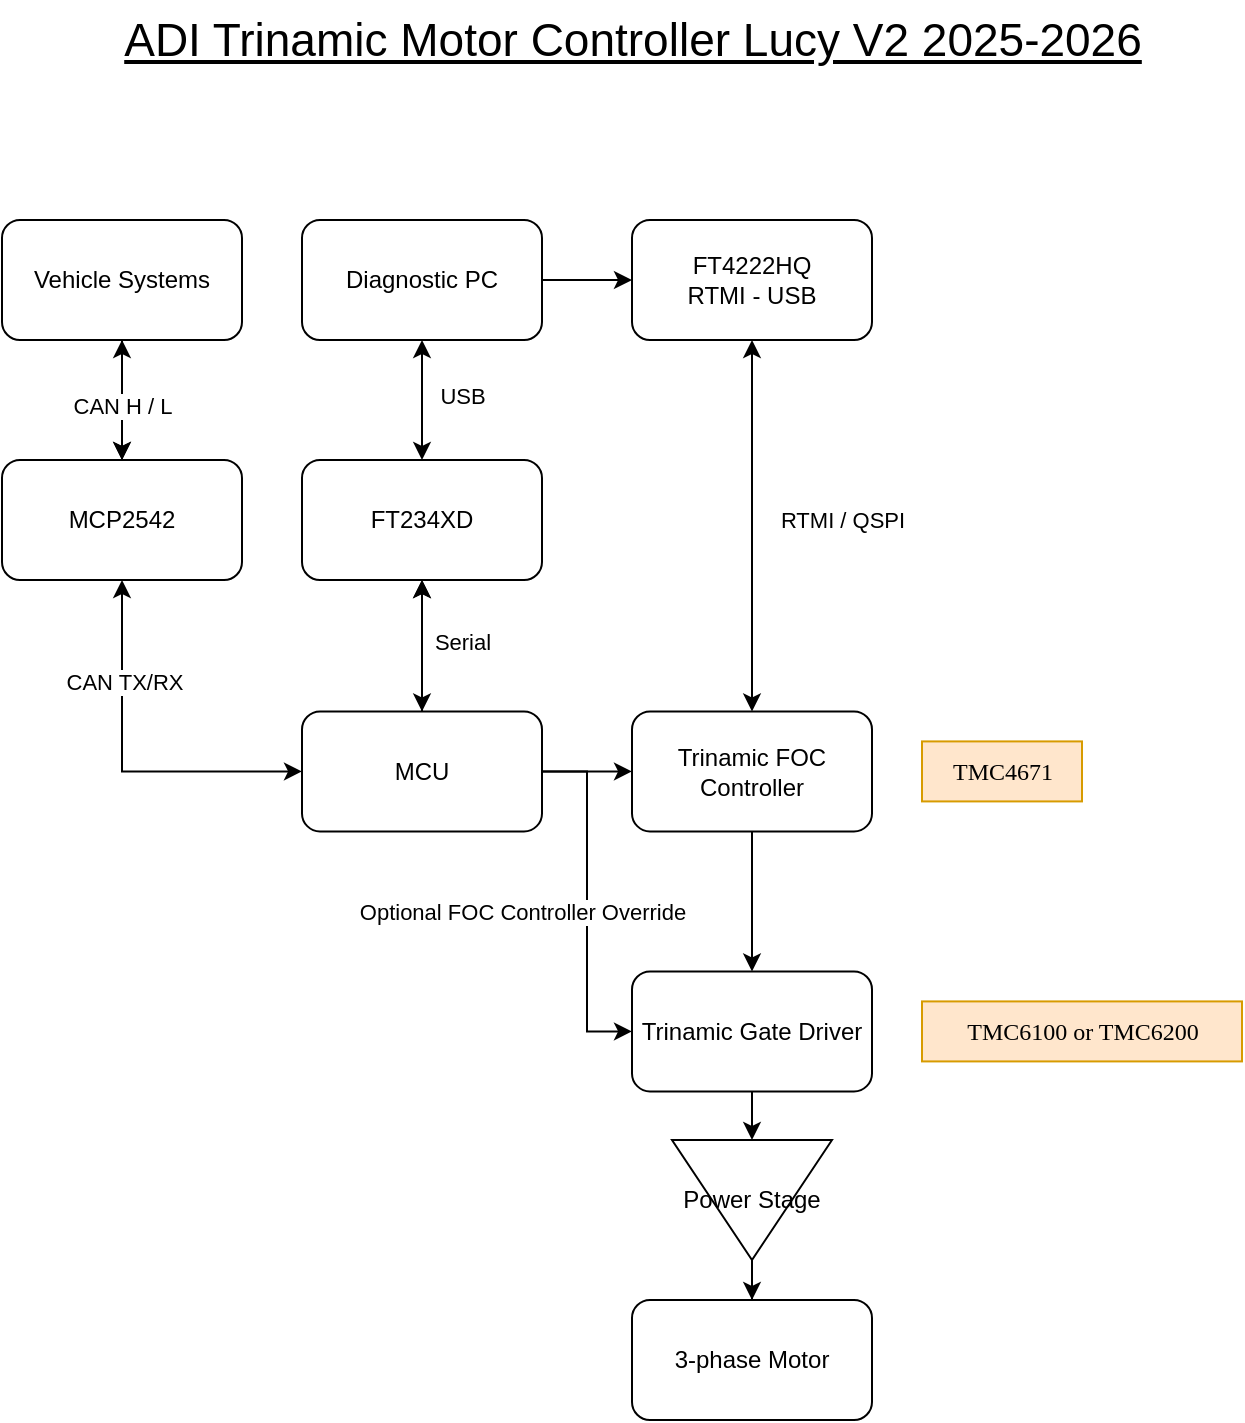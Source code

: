 <mxfile version="24.2.5" type="device">
  <diagram name="Page-1" id="ddhYvhvrO2799UlX6_iq">
    <mxGraphModel dx="1292" dy="986" grid="1" gridSize="10" guides="1" tooltips="1" connect="1" arrows="1" fold="1" page="1" pageScale="1" pageWidth="850" pageHeight="1100" math="0" shadow="0">
      <root>
        <mxCell id="0" />
        <mxCell id="1" parent="0" />
        <mxCell id="fInMuXzbxpinClQJHzNa-1" value="ADI Trinamic Motor Controller Lucy V2 2025-2026" style="text;html=1;align=center;verticalAlign=middle;resizable=0;points=[];autosize=1;strokeColor=none;fillColor=none;fontSize=23;fontStyle=4" vertex="1" parent="1">
          <mxGeometry x="160" y="70" width="530" height="40" as="geometry" />
        </mxCell>
        <mxCell id="fInMuXzbxpinClQJHzNa-4" value="" style="edgeStyle=orthogonalEdgeStyle;rounded=0;orthogonalLoop=1;jettySize=auto;html=1;" edge="1" parent="1" source="fInMuXzbxpinClQJHzNa-2" target="fInMuXzbxpinClQJHzNa-3">
          <mxGeometry relative="1" as="geometry" />
        </mxCell>
        <mxCell id="fInMuXzbxpinClQJHzNa-12" style="edgeStyle=orthogonalEdgeStyle;rounded=0;orthogonalLoop=1;jettySize=auto;html=1;entryX=0;entryY=0.5;entryDx=0;entryDy=0;" edge="1" parent="1" source="fInMuXzbxpinClQJHzNa-2" target="fInMuXzbxpinClQJHzNa-5">
          <mxGeometry relative="1" as="geometry" />
        </mxCell>
        <mxCell id="fInMuXzbxpinClQJHzNa-13" value="Optional FOC Controller Override" style="edgeLabel;html=1;align=center;verticalAlign=middle;resizable=0;points=[];" vertex="1" connectable="0" parent="fInMuXzbxpinClQJHzNa-12">
          <mxGeometry x="-0.037" y="-2" relative="1" as="geometry">
            <mxPoint x="-31" y="8" as="offset" />
          </mxGeometry>
        </mxCell>
        <mxCell id="fInMuXzbxpinClQJHzNa-23" value="" style="edgeStyle=orthogonalEdgeStyle;rounded=0;orthogonalLoop=1;jettySize=auto;html=1;" edge="1" parent="1" source="fInMuXzbxpinClQJHzNa-2" target="fInMuXzbxpinClQJHzNa-19">
          <mxGeometry relative="1" as="geometry" />
        </mxCell>
        <mxCell id="fInMuXzbxpinClQJHzNa-2" value="MCU" style="rounded=1;whiteSpace=wrap;html=1;" vertex="1" parent="1">
          <mxGeometry x="260" y="425.71" width="120" height="60" as="geometry" />
        </mxCell>
        <mxCell id="fInMuXzbxpinClQJHzNa-6" value="" style="edgeStyle=orthogonalEdgeStyle;rounded=0;orthogonalLoop=1;jettySize=auto;html=1;" edge="1" parent="1" source="fInMuXzbxpinClQJHzNa-3" target="fInMuXzbxpinClQJHzNa-5">
          <mxGeometry relative="1" as="geometry" />
        </mxCell>
        <mxCell id="fInMuXzbxpinClQJHzNa-3" value="Trinamic FOC Controller" style="rounded=1;whiteSpace=wrap;html=1;" vertex="1" parent="1">
          <mxGeometry x="425" y="425.71" width="120" height="60" as="geometry" />
        </mxCell>
        <mxCell id="fInMuXzbxpinClQJHzNa-8" value="" style="edgeStyle=orthogonalEdgeStyle;rounded=0;orthogonalLoop=1;jettySize=auto;html=1;" edge="1" parent="1" source="fInMuXzbxpinClQJHzNa-27" target="fInMuXzbxpinClQJHzNa-7">
          <mxGeometry relative="1" as="geometry" />
        </mxCell>
        <mxCell id="fInMuXzbxpinClQJHzNa-5" value="Trinamic Gate Driver" style="rounded=1;whiteSpace=wrap;html=1;" vertex="1" parent="1">
          <mxGeometry x="425" y="555.71" width="120" height="60" as="geometry" />
        </mxCell>
        <mxCell id="fInMuXzbxpinClQJHzNa-7" value="3-phase Motor" style="rounded=1;whiteSpace=wrap;html=1;" vertex="1" parent="1">
          <mxGeometry x="425" y="720" width="120" height="60" as="geometry" />
        </mxCell>
        <mxCell id="fInMuXzbxpinClQJHzNa-9" value="TMC6100 or TMC6200" style="text;align=center;verticalAlign=middle;resizable=0;points=[];autosize=1;strokeColor=#d79b00;fillColor=#ffe6cc;fontFamily=Verdana;textShadow=0;html=1;horizontal=1;" vertex="1" parent="1">
          <mxGeometry x="570" y="570.71" width="160" height="30" as="geometry" />
        </mxCell>
        <mxCell id="fInMuXzbxpinClQJHzNa-11" value="TMC4671" style="text;align=center;verticalAlign=middle;resizable=0;points=[];autosize=1;strokeColor=#d79b00;fillColor=#ffe6cc;fontFamily=Verdana;textShadow=0;html=1;horizontal=1;" vertex="1" parent="1">
          <mxGeometry x="570" y="440.71" width="80" height="30" as="geometry" />
        </mxCell>
        <mxCell id="fInMuXzbxpinClQJHzNa-15" value="" style="edgeStyle=orthogonalEdgeStyle;rounded=0;orthogonalLoop=1;jettySize=auto;html=1;startArrow=classic;startFill=1;" edge="1" parent="1" source="fInMuXzbxpinClQJHzNa-14" target="fInMuXzbxpinClQJHzNa-3">
          <mxGeometry relative="1" as="geometry" />
        </mxCell>
        <mxCell id="fInMuXzbxpinClQJHzNa-24" value="RTMI / QSPI" style="edgeLabel;html=1;align=center;verticalAlign=middle;resizable=0;points=[];" vertex="1" connectable="0" parent="fInMuXzbxpinClQJHzNa-15">
          <mxGeometry x="-0.046" y="-4" relative="1" as="geometry">
            <mxPoint x="49" y="1" as="offset" />
          </mxGeometry>
        </mxCell>
        <mxCell id="fInMuXzbxpinClQJHzNa-14" value="FT4222HQ&lt;div&gt;RTMI - USB&lt;/div&gt;" style="rounded=1;whiteSpace=wrap;html=1;" vertex="1" parent="1">
          <mxGeometry x="425" y="180" width="120" height="60" as="geometry" />
        </mxCell>
        <mxCell id="fInMuXzbxpinClQJHzNa-17" value="" style="edgeStyle=orthogonalEdgeStyle;rounded=0;orthogonalLoop=1;jettySize=auto;html=1;" edge="1" parent="1" source="fInMuXzbxpinClQJHzNa-16" target="fInMuXzbxpinClQJHzNa-14">
          <mxGeometry relative="1" as="geometry" />
        </mxCell>
        <mxCell id="fInMuXzbxpinClQJHzNa-22" value="" style="edgeStyle=orthogonalEdgeStyle;rounded=0;orthogonalLoop=1;jettySize=auto;html=1;startArrow=classic;startFill=1;" edge="1" parent="1" source="fInMuXzbxpinClQJHzNa-16" target="fInMuXzbxpinClQJHzNa-19">
          <mxGeometry relative="1" as="geometry" />
        </mxCell>
        <mxCell id="fInMuXzbxpinClQJHzNa-25" value="USB" style="edgeLabel;html=1;align=center;verticalAlign=middle;resizable=0;points=[];" vertex="1" connectable="0" parent="fInMuXzbxpinClQJHzNa-22">
          <mxGeometry x="-0.25" y="-3" relative="1" as="geometry">
            <mxPoint x="23" y="5" as="offset" />
          </mxGeometry>
        </mxCell>
        <mxCell id="fInMuXzbxpinClQJHzNa-16" value="Diagnostic PC" style="rounded=1;whiteSpace=wrap;html=1;" vertex="1" parent="1">
          <mxGeometry x="260" y="180" width="120" height="60" as="geometry" />
        </mxCell>
        <mxCell id="fInMuXzbxpinClQJHzNa-21" value="" style="edgeStyle=orthogonalEdgeStyle;rounded=0;orthogonalLoop=1;jettySize=auto;html=1;startArrow=classic;startFill=1;" edge="1" parent="1" source="fInMuXzbxpinClQJHzNa-19" target="fInMuXzbxpinClQJHzNa-2">
          <mxGeometry relative="1" as="geometry" />
        </mxCell>
        <mxCell id="fInMuXzbxpinClQJHzNa-26" value="Serial" style="edgeLabel;html=1;align=center;verticalAlign=middle;resizable=0;points=[];" vertex="1" connectable="0" parent="fInMuXzbxpinClQJHzNa-21">
          <mxGeometry x="0.36" y="4" relative="1" as="geometry">
            <mxPoint x="16" y="-14" as="offset" />
          </mxGeometry>
        </mxCell>
        <mxCell id="fInMuXzbxpinClQJHzNa-19" value="FT234XD" style="rounded=1;whiteSpace=wrap;html=1;" vertex="1" parent="1">
          <mxGeometry x="260" y="300" width="120" height="60" as="geometry" />
        </mxCell>
        <mxCell id="fInMuXzbxpinClQJHzNa-28" value="" style="edgeStyle=orthogonalEdgeStyle;rounded=0;orthogonalLoop=1;jettySize=auto;html=1;" edge="1" parent="1" source="fInMuXzbxpinClQJHzNa-5" target="fInMuXzbxpinClQJHzNa-27">
          <mxGeometry relative="1" as="geometry">
            <mxPoint x="485" y="616" as="sourcePoint" />
            <mxPoint x="485" y="720" as="targetPoint" />
          </mxGeometry>
        </mxCell>
        <mxCell id="fInMuXzbxpinClQJHzNa-27" value="Power Stage" style="triangle;whiteSpace=wrap;html=1;rotation=90;verticalAlign=middle;horizontal=0;align=center;labelPosition=center;verticalLabelPosition=middle;" vertex="1" parent="1">
          <mxGeometry x="455" y="630" width="60" height="80" as="geometry" />
        </mxCell>
        <mxCell id="fInMuXzbxpinClQJHzNa-30" style="edgeStyle=orthogonalEdgeStyle;rounded=0;orthogonalLoop=1;jettySize=auto;html=1;entryX=0;entryY=0.5;entryDx=0;entryDy=0;startArrow=classic;startFill=1;" edge="1" parent="1" source="fInMuXzbxpinClQJHzNa-29" target="fInMuXzbxpinClQJHzNa-2">
          <mxGeometry relative="1" as="geometry">
            <Array as="points">
              <mxPoint x="170" y="456" />
            </Array>
          </mxGeometry>
        </mxCell>
        <mxCell id="fInMuXzbxpinClQJHzNa-31" value="CAN TX/RX" style="edgeLabel;html=1;align=center;verticalAlign=middle;resizable=0;points=[];" vertex="1" connectable="0" parent="fInMuXzbxpinClQJHzNa-30">
          <mxGeometry x="-0.454" y="1" relative="1" as="geometry">
            <mxPoint as="offset" />
          </mxGeometry>
        </mxCell>
        <mxCell id="fInMuXzbxpinClQJHzNa-36" value="" style="edgeStyle=orthogonalEdgeStyle;rounded=0;orthogonalLoop=1;jettySize=auto;html=1;" edge="1" parent="1" source="fInMuXzbxpinClQJHzNa-29" target="fInMuXzbxpinClQJHzNa-32">
          <mxGeometry relative="1" as="geometry" />
        </mxCell>
        <mxCell id="fInMuXzbxpinClQJHzNa-29" value="MCP2542" style="rounded=1;whiteSpace=wrap;html=1;" vertex="1" parent="1">
          <mxGeometry x="110" y="300" width="120" height="60" as="geometry" />
        </mxCell>
        <mxCell id="fInMuXzbxpinClQJHzNa-33" value="" style="edgeStyle=orthogonalEdgeStyle;rounded=0;orthogonalLoop=1;jettySize=auto;html=1;" edge="1" parent="1" source="fInMuXzbxpinClQJHzNa-32" target="fInMuXzbxpinClQJHzNa-29">
          <mxGeometry relative="1" as="geometry" />
        </mxCell>
        <mxCell id="fInMuXzbxpinClQJHzNa-34" value="" style="edgeStyle=orthogonalEdgeStyle;rounded=0;orthogonalLoop=1;jettySize=auto;html=1;" edge="1" parent="1" source="fInMuXzbxpinClQJHzNa-32" target="fInMuXzbxpinClQJHzNa-29">
          <mxGeometry relative="1" as="geometry" />
        </mxCell>
        <mxCell id="fInMuXzbxpinClQJHzNa-37" value="CAN H / L" style="edgeLabel;html=1;align=center;verticalAlign=middle;resizable=0;points=[];" vertex="1" connectable="0" parent="fInMuXzbxpinClQJHzNa-34">
          <mxGeometry x="0.102" relative="1" as="geometry">
            <mxPoint as="offset" />
          </mxGeometry>
        </mxCell>
        <mxCell id="fInMuXzbxpinClQJHzNa-32" value="Vehicle Systems" style="rounded=1;whiteSpace=wrap;html=1;" vertex="1" parent="1">
          <mxGeometry x="110" y="180" width="120" height="60" as="geometry" />
        </mxCell>
      </root>
    </mxGraphModel>
  </diagram>
</mxfile>
